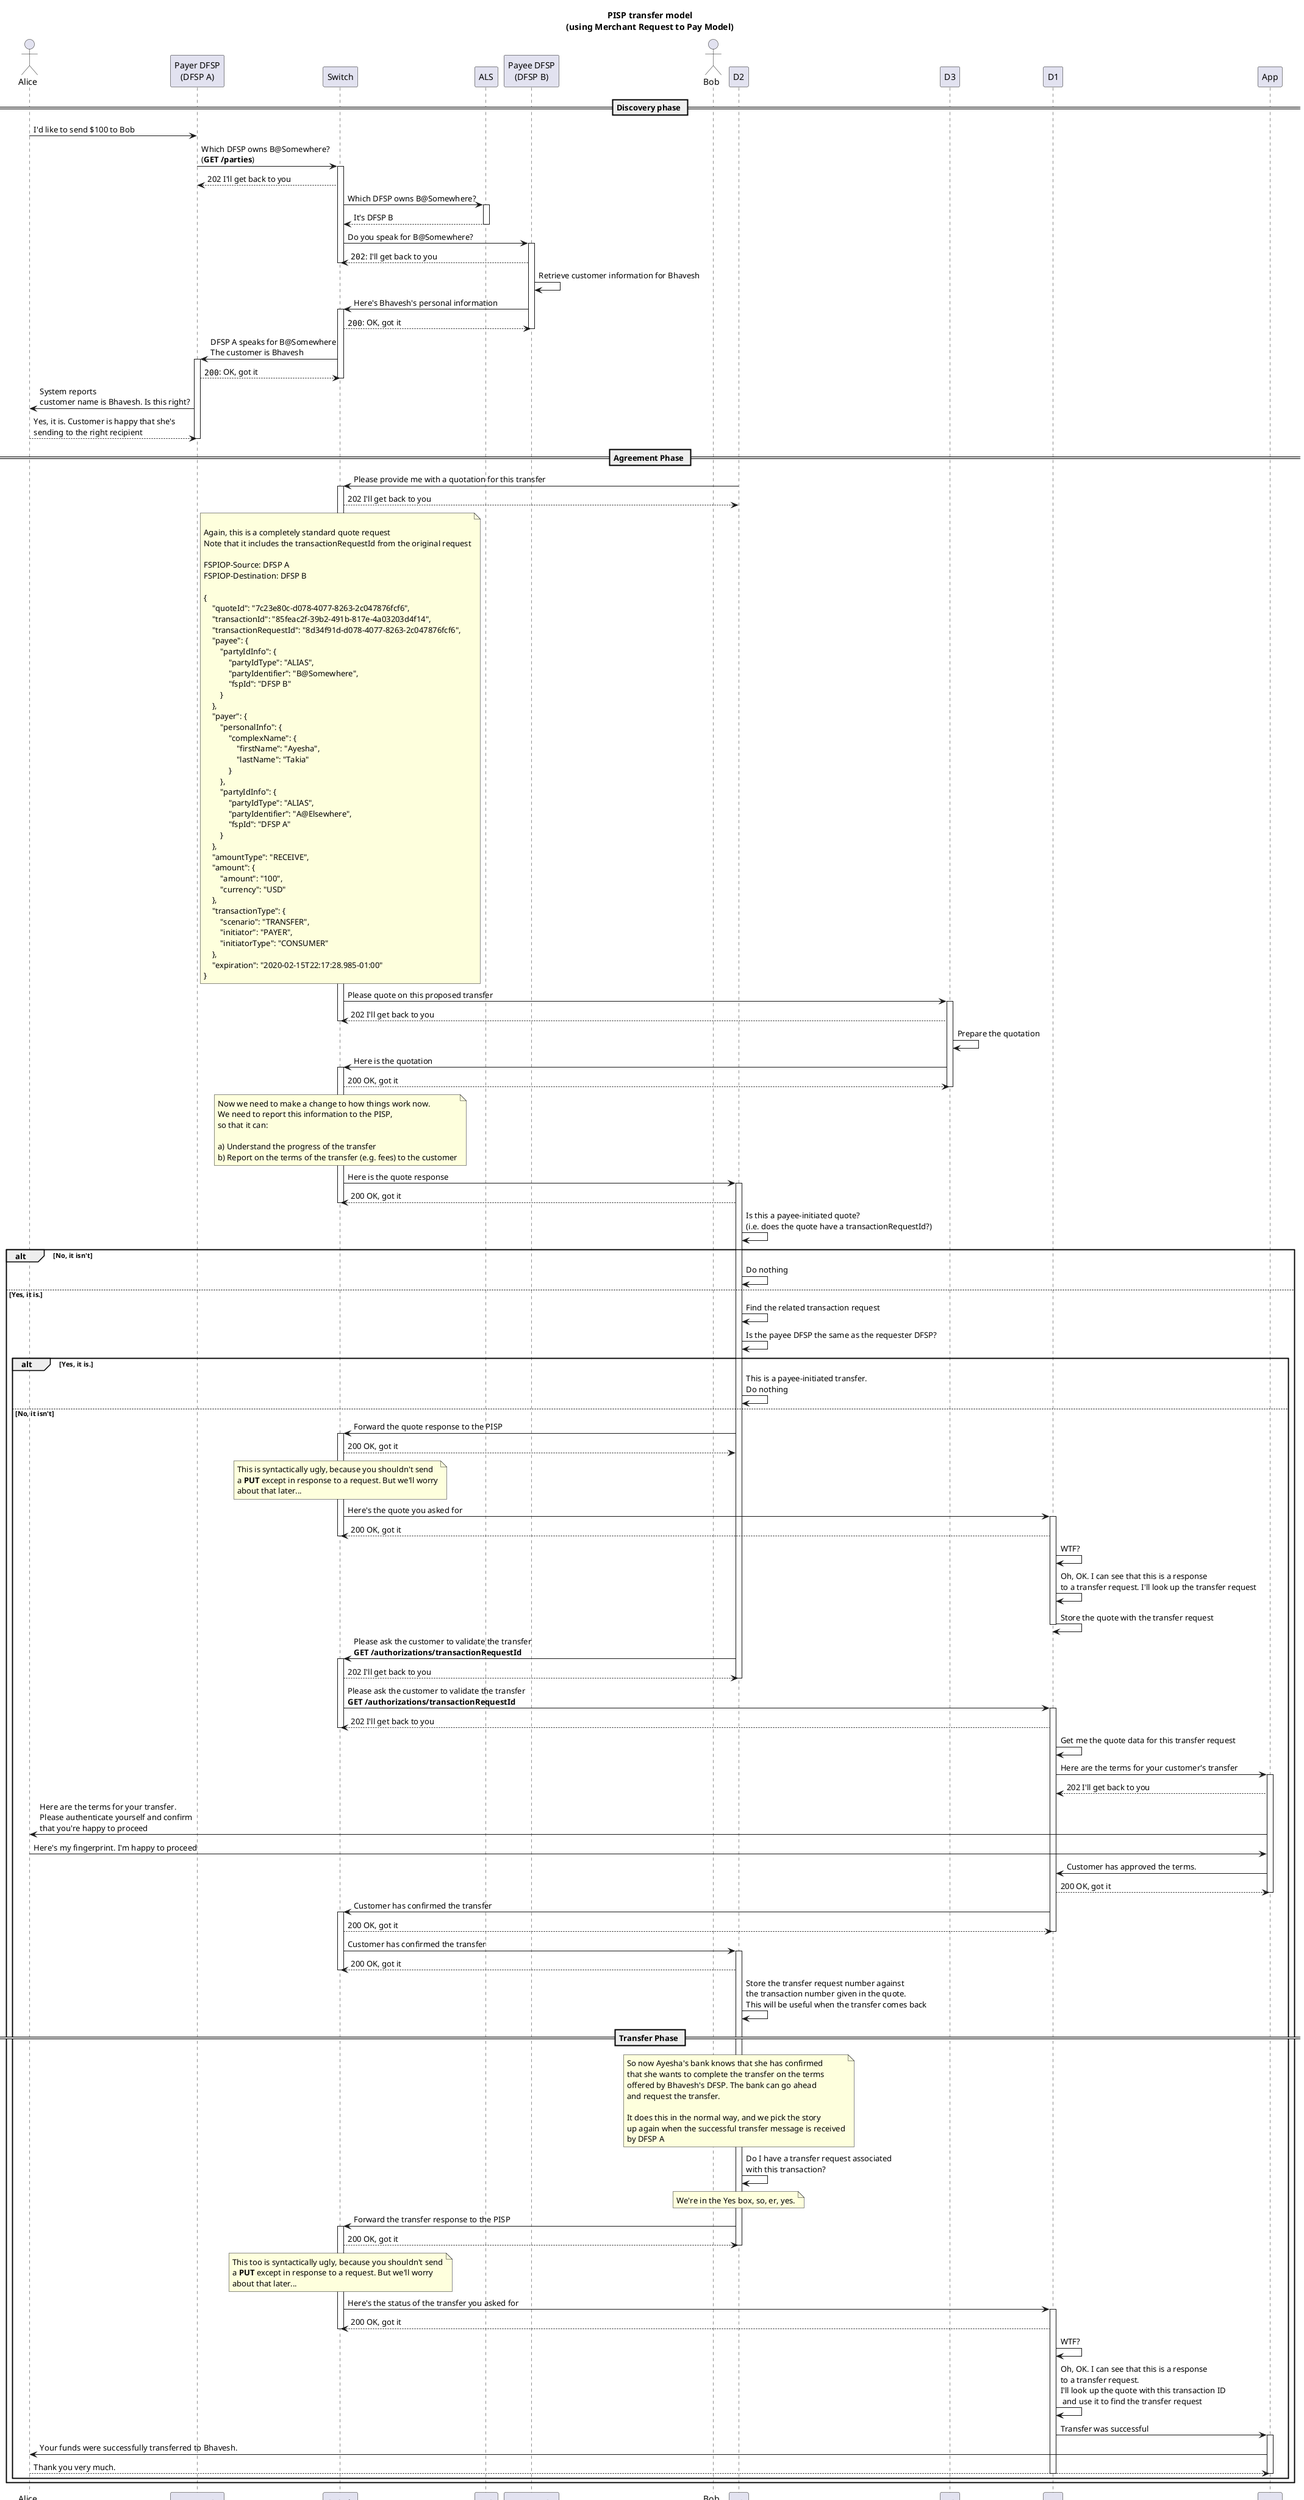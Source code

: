 @startuml

title PISP transfer model\n(using Merchant Request to Pay Model)

actor Alice as CA
participant "Payer DFSP\n(DFSP A)" as DA
participant "Switch" as S
participant "ALS" as A
participant "Payee DFSP\n(DFSP B)" as DB
actor Bob as CB

== Discovery phase ==

CA->DA: I'd like to send $100 to Bob
DA->S: Which DFSP owns B@Somewhere?\n(**GET /parties**)
activate S 
S-->DA: 202 I'll get back to you
deactivate DA
S->A: Which DFSP owns B@Somewhere?
activate A 
A-->S: It's DFSP B
deactivate A
S->DB: Do you speak for B@Somewhere?
activate DB
DB-->S: ""202"": I'll get back to you
deactivate S
DB->DB: Retrieve customer information for Bhavesh
DB->S: Here's Bhavesh's personal information
activate S 
S-->DB: ""200"": OK, got it
deactivate DB

S->DA: DFSP A speaks for B@Somewhere\nThe customer is Bhavesh
activate DA
DA-->S: ""200"": OK, got it
deactivate S
DA->CA: System reports\ncustomer name is Bhavesh. Is this right?
CA-->DA: Yes, it is. Customer is happy that she's\nsending to the right recipient
deactivate DA

== Agreement Phase ==

D2->S: Please provide me with a quotation for this transfer
activate S
S-->D2: 202 I'll get back to you
deactivate D2
note over S

Again, this is a completely standard quote request
Note that it includes the transactionRequestId from the original request

FSPIOP-Source: DFSP A
FSPIOP-Destination: DFSP B

{
    "quoteId": "7c23e80c-d078-4077-8263-2c047876fcf6",
    "transactionId": "85feac2f-39b2-491b-817e-4a03203d4f14",
    "transactionRequestId": "8d34f91d-d078-4077-8263-2c047876fcf6",
    "payee": {
        "partyIdInfo": {
            "partyIdType": "ALIAS",
            "partyIdentifier": "B@Somewhere",
            "fspId": "DFSP B"
        }
    },
    "payer": {
        "personalInfo": {
            "complexName": {
                "firstName": "Ayesha",
                "lastName": "Takia"
            }
        },
        "partyIdInfo": {
            "partyIdType": "ALIAS",
            "partyIdentifier": "A@Elsewhere",
            "fspId": "DFSP A"
        }
    },
    "amountType": "RECEIVE",
    "amount": {
        "amount": "100",
        "currency": "USD"
    },
    "transactionType": {
        "scenario": "TRANSFER",
        "initiator": "PAYER", 
        "initiatorType": "CONSUMER"
    },
    "expiration": "2020-02-15T22:17:28.985-01:00"
}
end note 

S->D3: Please quote on this proposed transfer
activate D3
D3-->S: 202 I'll get back to you
deactivate S
D3->D3: Prepare the quotation
D3->S: Here is the quotation
activate S 
S-->D3: 200 OK, got it
deactivate D3

note over S
Now we need to make a change to how things work now.
We need to report this information to the PISP,
so that it can:

a) Understand the progress of the transfer
b) Report on the terms of the transfer (e.g. fees) to the customer
end note

S->D2: Here is the quote response
activate D2
D2-->S: 200 OK, got it
deactivate S
D2->D2: Is this a payee-initiated quote?\n(i.e. does the quote have a transactionRequestId?)
alt No, it isn't
D2->D2: Do nothing
else Yes, it is.
D2->D2: Find the related transaction request
D2->D2: Is the payee DFSP the same as the requester DFSP?
alt Yes, it is.
D2->D2: This is a payee-initiated transfer.\nDo nothing
else No, it isn't
D2->S: Forward the quote response to the PISP
activate S
S-->D2: 200 OK, got it

note over S
This is syntactically ugly, because you shouldn't send
a **PUT** except in response to a request. But we'll worry
about that later...
end note

S->D1: Here's the quote you asked for
activate D1
D1-->S: 200 OK, got it
deactivate S 
D1->D1: WTF?
D1->D1: Oh, OK. I can see that this is a response\nto a transfer request. I'll look up the transfer request
D1->D1: Store the quote with the transfer request
deactivate D1
D2->S: Please ask the customer to validate the transfer\n**GET /authorizations/transactionRequestId**
activate S
S-->D2: 202 I'll get back to you
deactivate D2
S->D1: Please ask the customer to validate the transfer\n**GET /authorizations/transactionRequestId**
activate D1
D1-->S: 202 I'll get back to you
deactivate S
D1->D1: Get me the quote data for this transfer request
D1->App: Here are the terms for your customer's transfer
activate App
App-->D1: 202 I'll get back to you
App->CA: Here are the terms for your transfer.\nPlease authenticate yourself and confirm\nthat you're happy to proceed
CA->App: Here's my fingerprint. I'm happy to proceed
App->D1: Customer has approved the terms.
D1-->App: 200 OK, got it
deactivate App
D1->S: Customer has confirmed the transfer
activate S
S-->D1: 200 OK, got it
deactivate D1
S->D2: Customer has confirmed the transfer
activate D2
D2-->S: 200 OK, got it
deactivate S
D2->D2: Store the transfer request number against\nthe transaction number given in the quote.\nThis will be useful when the transfer comes back 

== Transfer Phase ==

note over D2
So now Ayesha's bank knows that she has confirmed
that she wants to complete the transfer on the terms
offered by Bhavesh's DFSP. The bank can go ahead
and request the transfer.

It does this in the normal way, and we pick the story
up again when the successful transfer message is received
by DFSP A
end note

D2->D2: Do I have a transfer request associated\nwith this transaction?
note over D2
We're in the Yes box, so, er, yes.
end note

D2->S: Forward the transfer response to the PISP
activate S
S-->D2: 200 OK, got it
deactivate D2

note over S
This too is syntactically ugly, because you shouldn't send
a **PUT** except in response to a request. But we'll worry
about that later...
end note

S->D1: Here's the status of the transfer you asked for
activate D1
D1-->S: 200 OK, got it
deactivate S 
D1->D1: WTF?
D1->D1: Oh, OK. I can see that this is a response\nto a transfer request.\nI'll look up the quote with this transaction ID\n and use it to find the transfer request
D1->App: Transfer was successful
activate App
App->CA: Your funds were successfully transferred to Bhavesh.
CA-->App: Thank you very much.
deactivate App
deactivate D1

end
end

@enduml